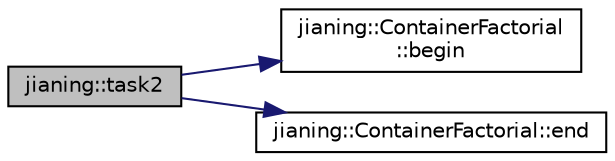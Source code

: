 digraph "jianing::task2"
{
 // LATEX_PDF_SIZE
  edge [fontname="Helvetica",fontsize="10",labelfontname="Helvetica",labelfontsize="10"];
  node [fontname="Helvetica",fontsize="10",shape=record];
  rankdir="LR";
  Node1 [label="jianing::task2",height=0.2,width=0.4,color="black", fillcolor="grey75", style="filled", fontcolor="black",tooltip=" "];
  Node1 -> Node2 [color="midnightblue",fontsize="10",style="solid",fontname="Helvetica"];
  Node2 [label="jianing::ContainerFactorial\l::begin",height=0.2,width=0.4,color="black", fillcolor="white", style="filled",URL="$classjianing_1_1_container_factorial.html#ad5d0e9b55c10928c9c020461e21fc4ca",tooltip=" "];
  Node1 -> Node3 [color="midnightblue",fontsize="10",style="solid",fontname="Helvetica"];
  Node3 [label="jianing::ContainerFactorial::end",height=0.2,width=0.4,color="black", fillcolor="white", style="filled",URL="$classjianing_1_1_container_factorial.html#aa6e61f13c48fd9b0fbf0407eb2d4f48d",tooltip=" "];
}
